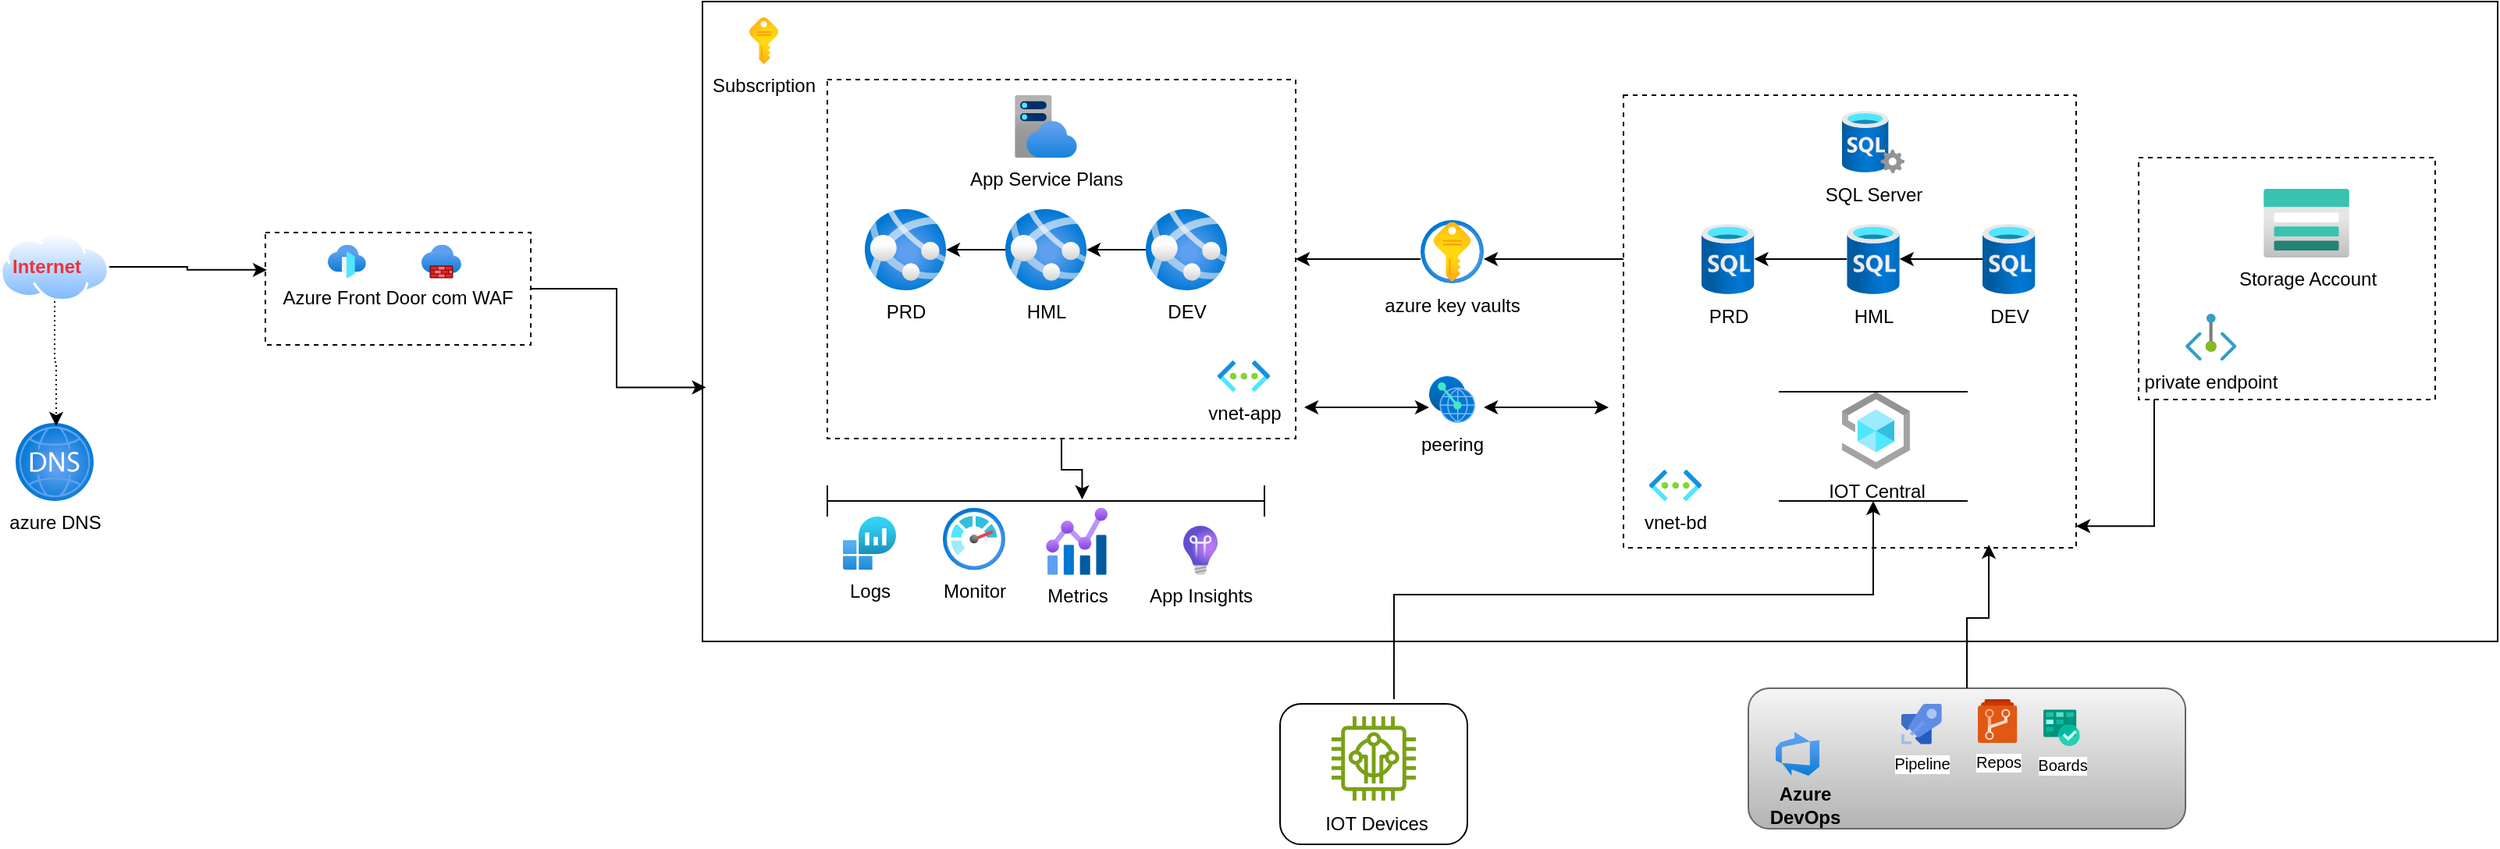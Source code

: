 <mxfile version="22.1.4" type="github">
  <diagram name="Página-1" id="vPChAK9TrQFLgZUeRdgk">
    <mxGraphModel dx="1941" dy="452" grid="1" gridSize="10" guides="1" tooltips="1" connect="1" arrows="1" fold="1" page="1" pageScale="1" pageWidth="827" pageHeight="1169" math="0" shadow="0">
      <root>
        <mxCell id="0" />
        <mxCell id="1" parent="0" />
        <mxCell id="O0uDlQNx3fjuGGQFPMEN-1" value="" style="rounded=0;whiteSpace=wrap;html=1;gradientColor=none;" parent="1" vertex="1">
          <mxGeometry x="-20" y="130" width="1150" height="410" as="geometry" />
        </mxCell>
        <mxCell id="O0uDlQNx3fjuGGQFPMEN-2" value="Subscription" style="image;aspect=fixed;html=1;points=[];align=center;fontSize=12;image=img/lib/azure2/general/Subscriptions.svg;" parent="1" vertex="1">
          <mxGeometry x="10" y="140" width="18.59" height="30" as="geometry" />
        </mxCell>
        <mxCell id="O0uDlQNx3fjuGGQFPMEN-36" style="edgeStyle=orthogonalEdgeStyle;shape=connector;rounded=0;orthogonalLoop=1;jettySize=auto;html=1;entryX=-0.044;entryY=0.471;entryDx=0;entryDy=0;entryPerimeter=0;labelBackgroundColor=default;strokeColor=none;align=center;verticalAlign=middle;fontFamily=Helvetica;fontSize=11;fontColor=default;endArrow=classic;" parent="1" edge="1">
          <mxGeometry relative="1" as="geometry">
            <mxPoint x="390" y="302" as="sourcePoint" />
            <Array as="points">
              <mxPoint x="390" y="298" />
            </Array>
            <mxPoint x="467.36" y="298.26" as="targetPoint" />
          </mxGeometry>
        </mxCell>
        <mxCell id="23HEGp7gHdfbQEUeUIqv-6" value="" style="image;aspect=fixed;perimeter=ellipsePerimeter;html=1;align=center;shadow=0;dashed=0;spacingTop=3;image=img/lib/active_directory/internet_cloud.svg;" parent="1" vertex="1">
          <mxGeometry x="-470" y="277.95" width="70" height="44.1" as="geometry" />
        </mxCell>
        <mxCell id="aoHVXnX_43bR2WEHdfWQ-3" value="" style="group" parent="1" vertex="1" connectable="0">
          <mxGeometry x="-300" y="277.95" width="170" height="72.05" as="geometry" />
        </mxCell>
        <mxCell id="23HEGp7gHdfbQEUeUIqv-8" value="" style="rounded=0;whiteSpace=wrap;html=1;strokeColor=default;dashed=1;movable=1;resizable=1;rotatable=1;deletable=1;editable=1;locked=0;connectable=1;" parent="aoHVXnX_43bR2WEHdfWQ-3" vertex="1">
          <mxGeometry width="170" height="72.05" as="geometry" />
        </mxCell>
        <mxCell id="23HEGp7gHdfbQEUeUIqv-9" value="" style="image;aspect=fixed;html=1;points=[];align=center;fontSize=12;image=img/lib/azure2/networking/Front_Doors.svg;movable=1;resizable=1;rotatable=1;deletable=1;editable=1;locked=0;connectable=1;" parent="aoHVXnX_43bR2WEHdfWQ-3" vertex="1">
          <mxGeometry x="39.995" y="7.86" width="24.425" height="21.552" as="geometry" />
        </mxCell>
        <mxCell id="23HEGp7gHdfbQEUeUIqv-10" value="" style="image;aspect=fixed;html=1;points=[];align=center;fontSize=12;image=img/lib/azure2/networking/Firewalls.svg;movable=1;resizable=1;rotatable=1;deletable=1;editable=1;locked=0;connectable=1;" parent="aoHVXnX_43bR2WEHdfWQ-3" vertex="1">
          <mxGeometry x="100.002" y="7.86" width="25.503" height="21.552" as="geometry" />
        </mxCell>
        <mxCell id="23HEGp7gHdfbQEUeUIqv-13" value="Azure Front Door com WAF" style="text;strokeColor=none;align=center;fillColor=none;html=1;verticalAlign=middle;whiteSpace=wrap;rounded=0;movable=1;resizable=1;rotatable=1;deletable=1;editable=1;locked=0;connectable=1;" parent="aoHVXnX_43bR2WEHdfWQ-3" vertex="1">
          <mxGeometry x="10" y="32.022" width="150" height="19.654" as="geometry" />
        </mxCell>
        <mxCell id="aoHVXnX_43bR2WEHdfWQ-6" value="azure DNS" style="image;aspect=fixed;html=1;points=[];align=center;fontSize=12;image=img/lib/azure2/networking/DNS_Zones.svg;" parent="1" vertex="1">
          <mxGeometry x="-460" y="400" width="50" height="50" as="geometry" />
        </mxCell>
        <mxCell id="aoHVXnX_43bR2WEHdfWQ-7" style="edgeStyle=orthogonalEdgeStyle;rounded=0;orthogonalLoop=1;jettySize=auto;html=1;entryX=0.52;entryY=0.04;entryDx=0;entryDy=0;entryPerimeter=0;dashed=1;dashPattern=1 2;" parent="1" source="23HEGp7gHdfbQEUeUIqv-6" target="aoHVXnX_43bR2WEHdfWQ-6" edge="1">
          <mxGeometry relative="1" as="geometry" />
        </mxCell>
        <mxCell id="aoHVXnX_43bR2WEHdfWQ-8" value="&lt;font color=&quot;#ed333b&quot;&gt;&lt;b&gt;Internet&lt;/b&gt;&lt;/font&gt;" style="text;align=center;html=1;verticalAlign=middle;whiteSpace=wrap;rounded=0;" parent="1" vertex="1">
          <mxGeometry x="-470" y="285" width="60" height="30" as="geometry" />
        </mxCell>
        <mxCell id="aoHVXnX_43bR2WEHdfWQ-9" style="edgeStyle=orthogonalEdgeStyle;rounded=0;orthogonalLoop=1;jettySize=auto;html=1;entryX=0.006;entryY=0.333;entryDx=0;entryDy=0;entryPerimeter=0;" parent="1" source="23HEGp7gHdfbQEUeUIqv-6" target="23HEGp7gHdfbQEUeUIqv-8" edge="1">
          <mxGeometry relative="1" as="geometry" />
        </mxCell>
        <mxCell id="aoHVXnX_43bR2WEHdfWQ-11" value="" style="rounded=0;whiteSpace=wrap;html=1;dashed=1;" parent="1" vertex="1">
          <mxGeometry x="60" y="180" width="300" height="230" as="geometry" />
        </mxCell>
        <mxCell id="aoHVXnX_43bR2WEHdfWQ-12" value="App Service Plans" style="image;aspect=fixed;html=1;points=[];align=center;fontSize=12;image=img/lib/azure2/app_services/App_Service_Plans.svg;" parent="1" vertex="1">
          <mxGeometry x="180" y="190" width="40" height="40" as="geometry" />
        </mxCell>
        <mxCell id="aoHVXnX_43bR2WEHdfWQ-13" value="PRD" style="image;aspect=fixed;html=1;points=[];align=center;fontSize=12;image=img/lib/azure2/compute/App_Services.svg;" parent="1" vertex="1">
          <mxGeometry x="83.97" y="262.95" width="52.05" height="52.05" as="geometry" />
        </mxCell>
        <mxCell id="aoHVXnX_43bR2WEHdfWQ-17" style="edgeStyle=orthogonalEdgeStyle;rounded=0;orthogonalLoop=1;jettySize=auto;html=1;" parent="1" source="aoHVXnX_43bR2WEHdfWQ-14" target="aoHVXnX_43bR2WEHdfWQ-13" edge="1">
          <mxGeometry relative="1" as="geometry" />
        </mxCell>
        <mxCell id="aoHVXnX_43bR2WEHdfWQ-14" value="HML" style="image;aspect=fixed;html=1;points=[];align=center;fontSize=12;image=img/lib/azure2/compute/App_Services.svg;" parent="1" vertex="1">
          <mxGeometry x="173.97" y="262.95" width="52.05" height="52.05" as="geometry" />
        </mxCell>
        <mxCell id="aoHVXnX_43bR2WEHdfWQ-16" style="edgeStyle=orthogonalEdgeStyle;rounded=0;orthogonalLoop=1;jettySize=auto;html=1;" parent="1" source="aoHVXnX_43bR2WEHdfWQ-15" target="aoHVXnX_43bR2WEHdfWQ-14" edge="1">
          <mxGeometry relative="1" as="geometry" />
        </mxCell>
        <mxCell id="aoHVXnX_43bR2WEHdfWQ-15" value="DEV" style="image;aspect=fixed;html=1;points=[];align=center;fontSize=12;image=img/lib/azure2/compute/App_Services.svg;" parent="1" vertex="1">
          <mxGeometry x="263.97" y="262.95" width="52.05" height="52.05" as="geometry" />
        </mxCell>
        <mxCell id="aoHVXnX_43bR2WEHdfWQ-19" value="vnet-app" style="image;aspect=fixed;html=1;points=[];align=center;fontSize=12;image=img/lib/azure2/networking/Virtual_Networks.svg;" parent="1" vertex="1">
          <mxGeometry x="310" y="360" width="33.5" height="20" as="geometry" />
        </mxCell>
        <mxCell id="aoHVXnX_43bR2WEHdfWQ-26" style="edgeStyle=orthogonalEdgeStyle;rounded=0;orthogonalLoop=1;jettySize=auto;html=1;" parent="1" source="aoHVXnX_43bR2WEHdfWQ-21" target="aoHVXnX_43bR2WEHdfWQ-23" edge="1">
          <mxGeometry relative="1" as="geometry">
            <Array as="points">
              <mxPoint x="510" y="295" />
              <mxPoint x="510" y="295" />
            </Array>
          </mxGeometry>
        </mxCell>
        <mxCell id="aoHVXnX_43bR2WEHdfWQ-21" value="" style="rounded=0;whiteSpace=wrap;html=1;dashed=1;" parent="1" vertex="1">
          <mxGeometry x="570" y="190" width="290" height="290" as="geometry" />
        </mxCell>
        <mxCell id="aoHVXnX_43bR2WEHdfWQ-24" style="edgeStyle=orthogonalEdgeStyle;rounded=0;orthogonalLoop=1;jettySize=auto;html=1;" parent="1" source="aoHVXnX_43bR2WEHdfWQ-23" target="aoHVXnX_43bR2WEHdfWQ-11" edge="1">
          <mxGeometry relative="1" as="geometry">
            <Array as="points">
              <mxPoint x="420" y="295" />
              <mxPoint x="420" y="295" />
            </Array>
          </mxGeometry>
        </mxCell>
        <mxCell id="aoHVXnX_43bR2WEHdfWQ-23" value="azure key vaults" style="image;aspect=fixed;html=1;points=[];align=center;fontSize=12;image=img/lib/azure2/security/Key_Vaults.svg;" parent="1" vertex="1">
          <mxGeometry x="440" y="270" width="40.5" height="40.5" as="geometry" />
        </mxCell>
        <mxCell id="aoHVXnX_43bR2WEHdfWQ-27" value="SQL Server" style="image;aspect=fixed;html=1;points=[];align=center;fontSize=12;image=img/lib/azure2/databases/SQL_Server.svg;" parent="1" vertex="1">
          <mxGeometry x="710" y="200" width="40" height="40" as="geometry" />
        </mxCell>
        <mxCell id="aoHVXnX_43bR2WEHdfWQ-29" value="PRD" style="image;aspect=fixed;html=1;points=[];align=center;fontSize=12;image=img/lib/azure2/databases/SQL_Database.svg;" parent="1" vertex="1">
          <mxGeometry x="620" y="272.5" width="33.75" height="45" as="geometry" />
        </mxCell>
        <mxCell id="aoHVXnX_43bR2WEHdfWQ-35" style="edgeStyle=orthogonalEdgeStyle;rounded=0;orthogonalLoop=1;jettySize=auto;html=1;" parent="1" source="aoHVXnX_43bR2WEHdfWQ-30" target="aoHVXnX_43bR2WEHdfWQ-29" edge="1">
          <mxGeometry relative="1" as="geometry" />
        </mxCell>
        <mxCell id="aoHVXnX_43bR2WEHdfWQ-30" value="HML" style="image;aspect=fixed;html=1;points=[];align=center;fontSize=12;image=img/lib/azure2/databases/SQL_Database.svg;" parent="1" vertex="1">
          <mxGeometry x="713.13" y="272.5" width="33.75" height="45" as="geometry" />
        </mxCell>
        <mxCell id="aoHVXnX_43bR2WEHdfWQ-34" style="edgeStyle=orthogonalEdgeStyle;rounded=0;orthogonalLoop=1;jettySize=auto;html=1;" parent="1" source="aoHVXnX_43bR2WEHdfWQ-31" target="aoHVXnX_43bR2WEHdfWQ-30" edge="1">
          <mxGeometry relative="1" as="geometry" />
        </mxCell>
        <mxCell id="aoHVXnX_43bR2WEHdfWQ-31" value="DEV" style="image;aspect=fixed;html=1;points=[];align=center;fontSize=12;image=img/lib/azure2/databases/SQL_Database.svg;" parent="1" vertex="1">
          <mxGeometry x="800" y="272.5" width="33.75" height="45" as="geometry" />
        </mxCell>
        <mxCell id="aoHVXnX_43bR2WEHdfWQ-36" style="edgeStyle=orthogonalEdgeStyle;rounded=0;orthogonalLoop=1;jettySize=auto;html=1;entryX=0.002;entryY=0.603;entryDx=0;entryDy=0;entryPerimeter=0;" parent="1" source="23HEGp7gHdfbQEUeUIqv-8" target="O0uDlQNx3fjuGGQFPMEN-1" edge="1">
          <mxGeometry relative="1" as="geometry" />
        </mxCell>
        <mxCell id="aoHVXnX_43bR2WEHdfWQ-37" value="vnet-bd" style="image;aspect=fixed;html=1;points=[];align=center;fontSize=12;image=img/lib/azure2/networking/Virtual_Networks.svg;" parent="1" vertex="1">
          <mxGeometry x="586.5" y="430" width="33.5" height="20" as="geometry" />
        </mxCell>
        <mxCell id="aoHVXnX_43bR2WEHdfWQ-38" value="peering" style="image;aspect=fixed;html=1;points=[];align=center;fontSize=12;image=img/lib/azure2/other/Peering_Service.svg;" parent="1" vertex="1">
          <mxGeometry x="445.47" y="370" width="29.57" height="30" as="geometry" />
        </mxCell>
        <mxCell id="aoHVXnX_43bR2WEHdfWQ-41" value="" style="endArrow=classic;startArrow=classic;html=1;rounded=0;exitX=0.385;exitY=0.795;exitDx=0;exitDy=0;exitPerimeter=0;" parent="1" edge="1">
          <mxGeometry width="50" height="50" relative="1" as="geometry">
            <mxPoint x="480.5" y="390" as="sourcePoint" />
            <mxPoint x="560.5" y="390" as="targetPoint" />
            <Array as="points">
              <mxPoint x="530.5" y="390" />
            </Array>
          </mxGeometry>
        </mxCell>
        <mxCell id="aoHVXnX_43bR2WEHdfWQ-43" value="" style="endArrow=classic;startArrow=classic;html=1;rounded=0;exitX=0.385;exitY=0.795;exitDx=0;exitDy=0;exitPerimeter=0;" parent="1" edge="1">
          <mxGeometry width="50" height="50" relative="1" as="geometry">
            <mxPoint x="365.47" y="390" as="sourcePoint" />
            <mxPoint x="445.47" y="390" as="targetPoint" />
            <Array as="points">
              <mxPoint x="415.47" y="390" />
            </Array>
          </mxGeometry>
        </mxCell>
        <mxCell id="aoHVXnX_43bR2WEHdfWQ-45" value="" style="rounded=0;whiteSpace=wrap;html=1;dashed=1;" parent="1" vertex="1">
          <mxGeometry x="900" y="230" width="190" height="155" as="geometry" />
        </mxCell>
        <mxCell id="aoHVXnX_43bR2WEHdfWQ-46" value="&lt;div&gt;Storage Account&lt;/div&gt;" style="image;aspect=fixed;html=1;points=[];align=center;fontSize=12;image=img/lib/azure2/storage/Storage_Accounts.svg;" parent="1" vertex="1">
          <mxGeometry x="980" y="250" width="55" height="44" as="geometry" />
        </mxCell>
        <mxCell id="aoHVXnX_43bR2WEHdfWQ-47" value="private endpoint" style="image;aspect=fixed;html=1;points=[];align=center;fontSize=12;image=img/lib/azure2/networking/Private_Endpoint.svg;" parent="1" vertex="1">
          <mxGeometry x="930" y="330" width="32.73" height="30" as="geometry" />
        </mxCell>
        <mxCell id="aoHVXnX_43bR2WEHdfWQ-49" style="edgeStyle=orthogonalEdgeStyle;rounded=0;orthogonalLoop=1;jettySize=auto;html=1;entryX=1;entryY=0.952;entryDx=0;entryDy=0;entryPerimeter=0;" parent="1" source="aoHVXnX_43bR2WEHdfWQ-45" target="aoHVXnX_43bR2WEHdfWQ-21" edge="1">
          <mxGeometry relative="1" as="geometry">
            <Array as="points">
              <mxPoint x="910" y="370" />
              <mxPoint x="910" y="466" />
            </Array>
          </mxGeometry>
        </mxCell>
        <mxCell id="aoHVXnX_43bR2WEHdfWQ-50" value="IOT Central" style="image;aspect=fixed;html=1;points=[];align=center;fontSize=12;image=img/lib/azure2/iot/IoT_Central_Applications.svg;imageBackground=default;" parent="1" vertex="1">
          <mxGeometry x="710" y="380" width="43.48" height="50" as="geometry" />
        </mxCell>
        <mxCell id="aoHVXnX_43bR2WEHdfWQ-59" value="" style="shape=crossbar;whiteSpace=wrap;html=1;rounded=1;" parent="1" vertex="1">
          <mxGeometry x="60" y="440" width="280" height="20" as="geometry" />
        </mxCell>
        <mxCell id="aoHVXnX_43bR2WEHdfWQ-61" value="Logs" style="image;aspect=fixed;html=1;points=[];align=center;fontSize=12;image=img/lib/azure2/analytics/Log_Analytics_Workspaces.svg;" parent="1" vertex="1">
          <mxGeometry x="70" y="460" width="34" height="34" as="geometry" />
        </mxCell>
        <mxCell id="aoHVXnX_43bR2WEHdfWQ-62" value="&lt;div&gt;Monitor&lt;/div&gt;" style="image;aspect=fixed;html=1;points=[];align=center;fontSize=12;image=img/lib/azure2/management_governance/Monitor.svg;" parent="1" vertex="1">
          <mxGeometry x="133.97" y="454.36" width="40" height="40" as="geometry" />
        </mxCell>
        <mxCell id="aoHVXnX_43bR2WEHdfWQ-63" value="Metrics" style="image;aspect=fixed;html=1;points=[];align=center;fontSize=12;image=img/lib/azure2/management_governance/Metrics.svg;" parent="1" vertex="1">
          <mxGeometry x="200" y="454.36" width="39.69" height="43" as="geometry" />
        </mxCell>
        <mxCell id="aoHVXnX_43bR2WEHdfWQ-64" style="edgeStyle=orthogonalEdgeStyle;rounded=0;orthogonalLoop=1;jettySize=auto;html=1;entryX=0.583;entryY=0.45;entryDx=0;entryDy=0;entryPerimeter=0;" parent="1" source="aoHVXnX_43bR2WEHdfWQ-11" target="aoHVXnX_43bR2WEHdfWQ-59" edge="1">
          <mxGeometry relative="1" as="geometry" />
        </mxCell>
        <mxCell id="aoHVXnX_43bR2WEHdfWQ-65" value="" style="rounded=1;whiteSpace=wrap;html=1;" parent="1" vertex="1">
          <mxGeometry x="350" y="580" width="120" height="90" as="geometry" />
        </mxCell>
        <mxCell id="aoHVXnX_43bR2WEHdfWQ-66" value="App Insights" style="image;aspect=fixed;html=1;points=[];align=center;fontSize=12;image=img/lib/azure2/management_governance/Application_Insights.svg;" parent="1" vertex="1">
          <mxGeometry x="288" y="465.86" width="22" height="31.5" as="geometry" />
        </mxCell>
        <mxCell id="aoHVXnX_43bR2WEHdfWQ-67" value="" style="sketch=0;outlineConnect=0;fontColor=#232F3E;gradientColor=none;fillColor=#7AA116;strokeColor=none;dashed=0;verticalLabelPosition=bottom;verticalAlign=top;align=center;html=1;fontSize=12;fontStyle=0;aspect=fixed;pointerEvents=1;shape=mxgraph.aws4.iot_thing_freertos_device;" parent="1" vertex="1">
          <mxGeometry x="383" y="588" width="54" height="54" as="geometry" />
        </mxCell>
        <mxCell id="aoHVXnX_43bR2WEHdfWQ-69" value="IOT Devices" style="text;strokeColor=none;align=center;fillColor=none;html=1;verticalAlign=middle;whiteSpace=wrap;rounded=0;" parent="1" vertex="1">
          <mxGeometry x="374" y="642" width="76" height="30" as="geometry" />
        </mxCell>
        <mxCell id="aoHVXnX_43bR2WEHdfWQ-70" style="edgeStyle=orthogonalEdgeStyle;rounded=0;orthogonalLoop=1;jettySize=auto;html=1;entryX=0.5;entryY=1;entryDx=0;entryDy=0;exitX=0.608;exitY=-0.033;exitDx=0;exitDy=0;exitPerimeter=0;" parent="1" source="aoHVXnX_43bR2WEHdfWQ-65" target="aoHVXnX_43bR2WEHdfWQ-74" edge="1">
          <mxGeometry relative="1" as="geometry">
            <mxPoint x="420" y="570" as="sourcePoint" />
            <mxPoint x="720" y="470" as="targetPoint" />
            <Array as="points">
              <mxPoint x="423" y="510" />
              <mxPoint x="730" y="510" />
            </Array>
          </mxGeometry>
        </mxCell>
        <mxCell id="aoHVXnX_43bR2WEHdfWQ-74" value="" style="shape=partialRectangle;whiteSpace=wrap;html=1;left=0;right=0;fillColor=none;" parent="1" vertex="1">
          <mxGeometry x="670" y="380" width="120" height="70" as="geometry" />
        </mxCell>
        <mxCell id="aoHVXnX_43bR2WEHdfWQ-78" value="" style="group;fontSize=8;" parent="1" vertex="1" connectable="0">
          <mxGeometry x="650" y="570" width="280" height="90" as="geometry" />
        </mxCell>
        <mxCell id="aoHVXnX_43bR2WEHdfWQ-76" value="" style="rounded=1;whiteSpace=wrap;html=1;fillColor=#f5f5f5;gradientColor=#b3b3b3;strokeColor=#666666;" parent="aoHVXnX_43bR2WEHdfWQ-78" vertex="1">
          <mxGeometry width="280" height="90" as="geometry" />
        </mxCell>
        <mxCell id="aoHVXnX_43bR2WEHdfWQ-77" value="&lt;b&gt;Azure DevOps&lt;/b&gt;" style="text;strokeColor=none;align=center;fillColor=none;html=1;verticalAlign=middle;whiteSpace=wrap;rounded=0;" parent="aoHVXnX_43bR2WEHdfWQ-78" vertex="1">
          <mxGeometry x="4.816" y="60" width="63" height="30" as="geometry" />
        </mxCell>
        <mxCell id="aoHVXnX_43bR2WEHdfWQ-79" value="Pipeline" style="image;sketch=0;aspect=fixed;html=1;points=[];align=center;fontSize=10;image=img/lib/mscae/Azure_Pipelines.svg;" parent="aoHVXnX_43bR2WEHdfWQ-78" vertex="1">
          <mxGeometry x="98" y="10" width="25.9" height="25.9" as="geometry" />
        </mxCell>
        <mxCell id="aoHVXnX_43bR2WEHdfWQ-80" value="Repos" style="image;sketch=0;aspect=fixed;html=1;points=[];align=center;fontSize=10;image=img/lib/mscae/Azure_Repos.svg;" parent="aoHVXnX_43bR2WEHdfWQ-78" vertex="1">
          <mxGeometry x="147" y="7" width="25.2" height="28" as="geometry" />
        </mxCell>
        <mxCell id="aoHVXnX_43bR2WEHdfWQ-81" value="Boards" style="image;sketch=0;aspect=fixed;html=1;points=[];align=center;fontSize=10;image=img/lib/mscae/Azure_Boards.svg;" parent="aoHVXnX_43bR2WEHdfWQ-78" vertex="1">
          <mxGeometry x="189" y="13.63" width="23.359" height="23.359" as="geometry" />
        </mxCell>
        <mxCell id="aoHVXnX_43bR2WEHdfWQ-82" value="" style="image;aspect=fixed;html=1;points=[];align=center;fontSize=12;image=img/lib/azure2/devops/Azure_DevOps.svg;" parent="aoHVXnX_43bR2WEHdfWQ-78" vertex="1">
          <mxGeometry x="17.5" y="28" width="28" height="28" as="geometry" />
        </mxCell>
        <mxCell id="aoHVXnX_43bR2WEHdfWQ-83" style="edgeStyle=orthogonalEdgeStyle;rounded=0;orthogonalLoop=1;jettySize=auto;html=1;entryX=0.807;entryY=0.993;entryDx=0;entryDy=0;entryPerimeter=0;" parent="1" source="aoHVXnX_43bR2WEHdfWQ-76" target="aoHVXnX_43bR2WEHdfWQ-21" edge="1">
          <mxGeometry relative="1" as="geometry" />
        </mxCell>
      </root>
    </mxGraphModel>
  </diagram>
</mxfile>
